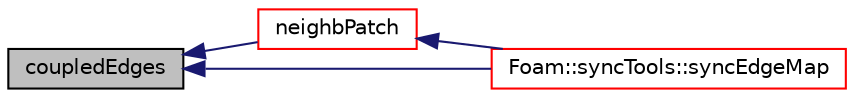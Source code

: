 digraph "coupledEdges"
{
  bgcolor="transparent";
  edge [fontname="Helvetica",fontsize="10",labelfontname="Helvetica",labelfontsize="10"];
  node [fontname="Helvetica",fontsize="10",shape=record];
  rankdir="LR";
  Node1 [label="coupledEdges",height=0.2,width=0.4,color="black", fillcolor="grey75", style="filled", fontcolor="black"];
  Node1 -> Node2 [dir="back",color="midnightblue",fontsize="10",style="solid",fontname="Helvetica"];
  Node2 [label="neighbPatch",height=0.2,width=0.4,color="red",URL="$a00484.html#a49d80ca28e191e7195db3ec436dea127"];
  Node2 -> Node3 [dir="back",color="midnightblue",fontsize="10",style="solid",fontname="Helvetica"];
  Node3 [label="Foam::syncTools::syncEdgeMap",height=0.2,width=0.4,color="red",URL="$a02545.html#a154ac086463b8d7a0eed8c4539d3ab73",tooltip="Synchronize values on selected edges. "];
  Node1 -> Node3 [dir="back",color="midnightblue",fontsize="10",style="solid",fontname="Helvetica"];
}

